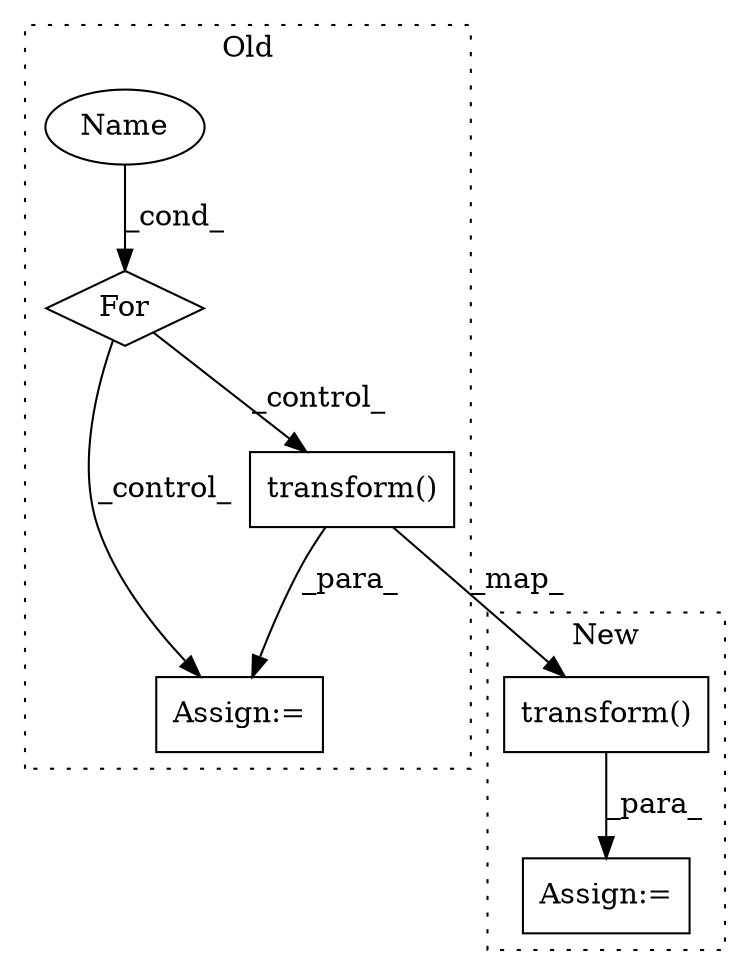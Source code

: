 digraph G {
subgraph cluster0 {
1 [label="transform()" a="75" s="4540,4570" l="15,18" shape="box"];
4 [label="Assign:=" a="68" s="4537" l="3" shape="box"];
5 [label="Name" a="87" s="4481" l="5" shape="ellipse"];
6 [label="For" a="107" s="4468,4504" l="4,18" shape="diamond"];
label = "Old";
style="dotted";
}
subgraph cluster1 {
2 [label="transform()" a="75" s="4477,4498" l="15,1" shape="box"];
3 [label="Assign:=" a="68" s="4474" l="3" shape="box"];
label = "New";
style="dotted";
}
1 -> 2 [label="_map_"];
1 -> 4 [label="_para_"];
2 -> 3 [label="_para_"];
5 -> 6 [label="_cond_"];
6 -> 1 [label="_control_"];
6 -> 4 [label="_control_"];
}